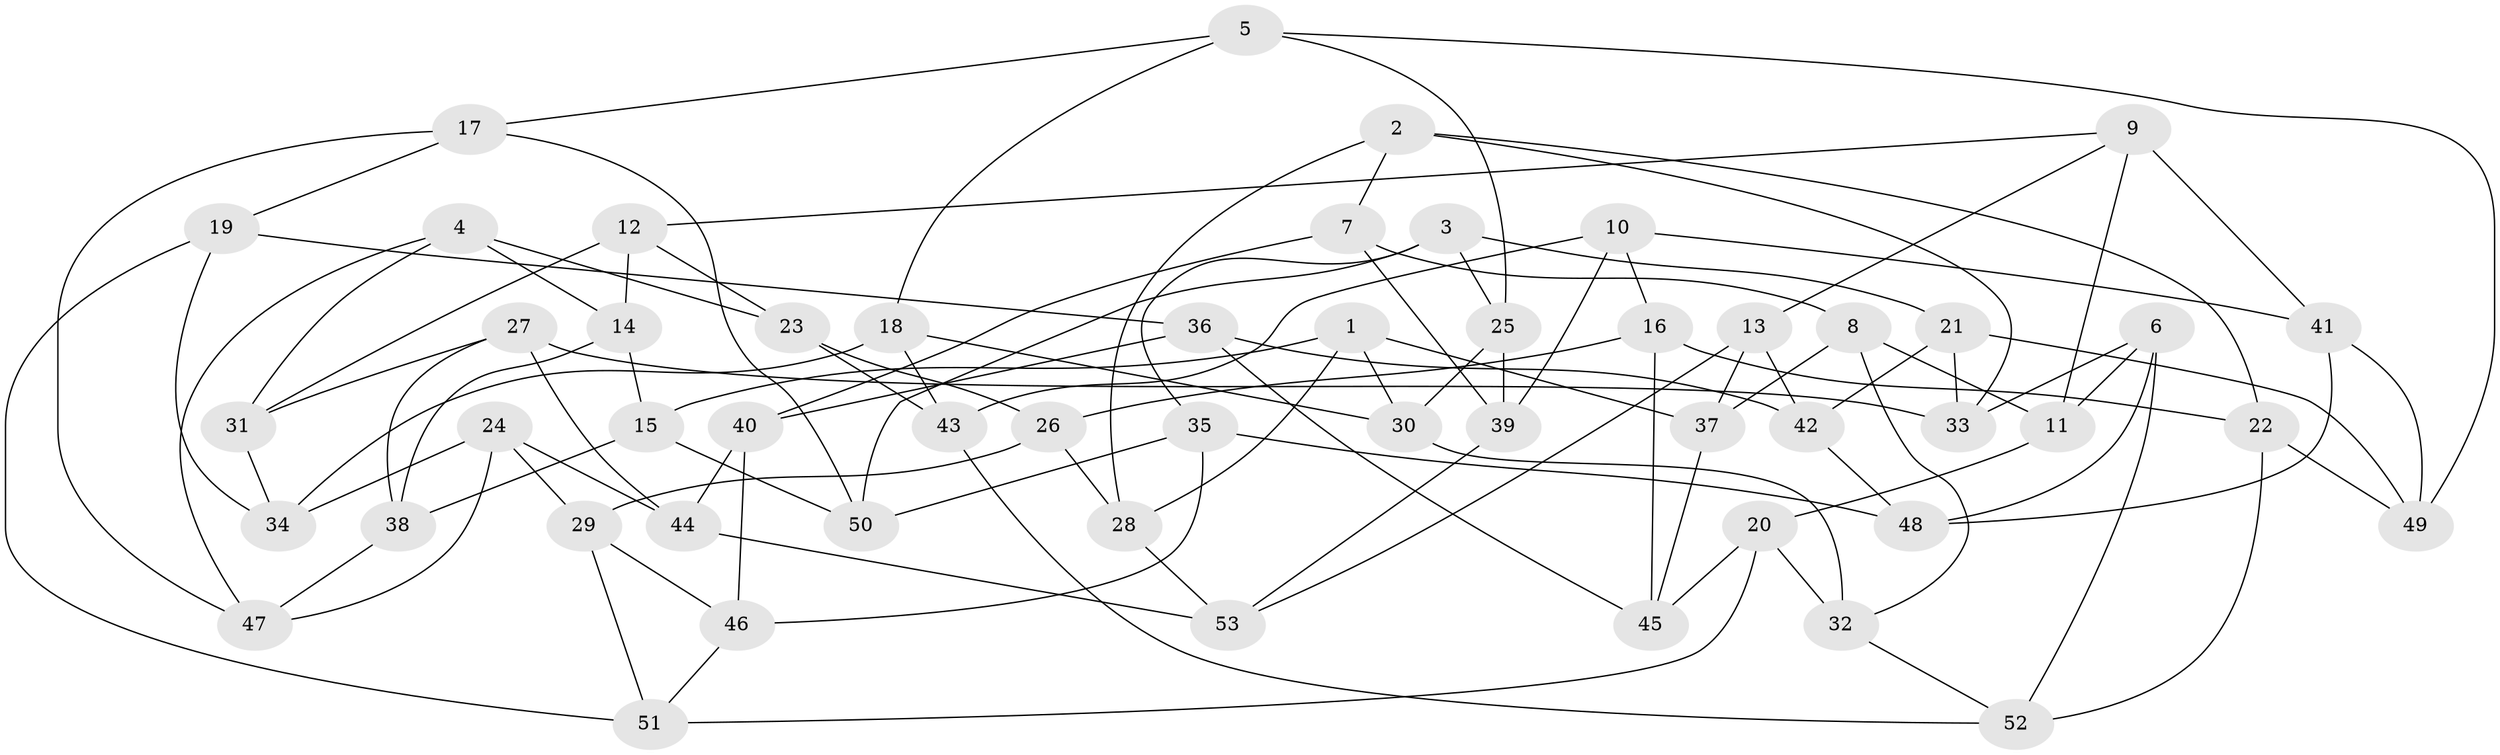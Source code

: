 // Generated by graph-tools (version 1.1) at 2025/37/03/09/25 02:37:57]
// undirected, 53 vertices, 106 edges
graph export_dot {
graph [start="1"]
  node [color=gray90,style=filled];
  1;
  2;
  3;
  4;
  5;
  6;
  7;
  8;
  9;
  10;
  11;
  12;
  13;
  14;
  15;
  16;
  17;
  18;
  19;
  20;
  21;
  22;
  23;
  24;
  25;
  26;
  27;
  28;
  29;
  30;
  31;
  32;
  33;
  34;
  35;
  36;
  37;
  38;
  39;
  40;
  41;
  42;
  43;
  44;
  45;
  46;
  47;
  48;
  49;
  50;
  51;
  52;
  53;
  1 -- 30;
  1 -- 37;
  1 -- 15;
  1 -- 28;
  2 -- 22;
  2 -- 33;
  2 -- 7;
  2 -- 28;
  3 -- 50;
  3 -- 25;
  3 -- 21;
  3 -- 35;
  4 -- 14;
  4 -- 47;
  4 -- 31;
  4 -- 23;
  5 -- 18;
  5 -- 25;
  5 -- 17;
  5 -- 49;
  6 -- 48;
  6 -- 11;
  6 -- 52;
  6 -- 33;
  7 -- 40;
  7 -- 39;
  7 -- 8;
  8 -- 11;
  8 -- 32;
  8 -- 37;
  9 -- 12;
  9 -- 11;
  9 -- 41;
  9 -- 13;
  10 -- 16;
  10 -- 43;
  10 -- 41;
  10 -- 39;
  11 -- 20;
  12 -- 31;
  12 -- 23;
  12 -- 14;
  13 -- 37;
  13 -- 42;
  13 -- 53;
  14 -- 15;
  14 -- 38;
  15 -- 50;
  15 -- 38;
  16 -- 22;
  16 -- 26;
  16 -- 45;
  17 -- 19;
  17 -- 50;
  17 -- 47;
  18 -- 34;
  18 -- 43;
  18 -- 30;
  19 -- 51;
  19 -- 34;
  19 -- 36;
  20 -- 51;
  20 -- 45;
  20 -- 32;
  21 -- 49;
  21 -- 33;
  21 -- 42;
  22 -- 52;
  22 -- 49;
  23 -- 26;
  23 -- 43;
  24 -- 29;
  24 -- 44;
  24 -- 34;
  24 -- 47;
  25 -- 30;
  25 -- 39;
  26 -- 29;
  26 -- 28;
  27 -- 33;
  27 -- 31;
  27 -- 44;
  27 -- 38;
  28 -- 53;
  29 -- 46;
  29 -- 51;
  30 -- 32;
  31 -- 34;
  32 -- 52;
  35 -- 48;
  35 -- 46;
  35 -- 50;
  36 -- 40;
  36 -- 45;
  36 -- 42;
  37 -- 45;
  38 -- 47;
  39 -- 53;
  40 -- 44;
  40 -- 46;
  41 -- 49;
  41 -- 48;
  42 -- 48;
  43 -- 52;
  44 -- 53;
  46 -- 51;
}
